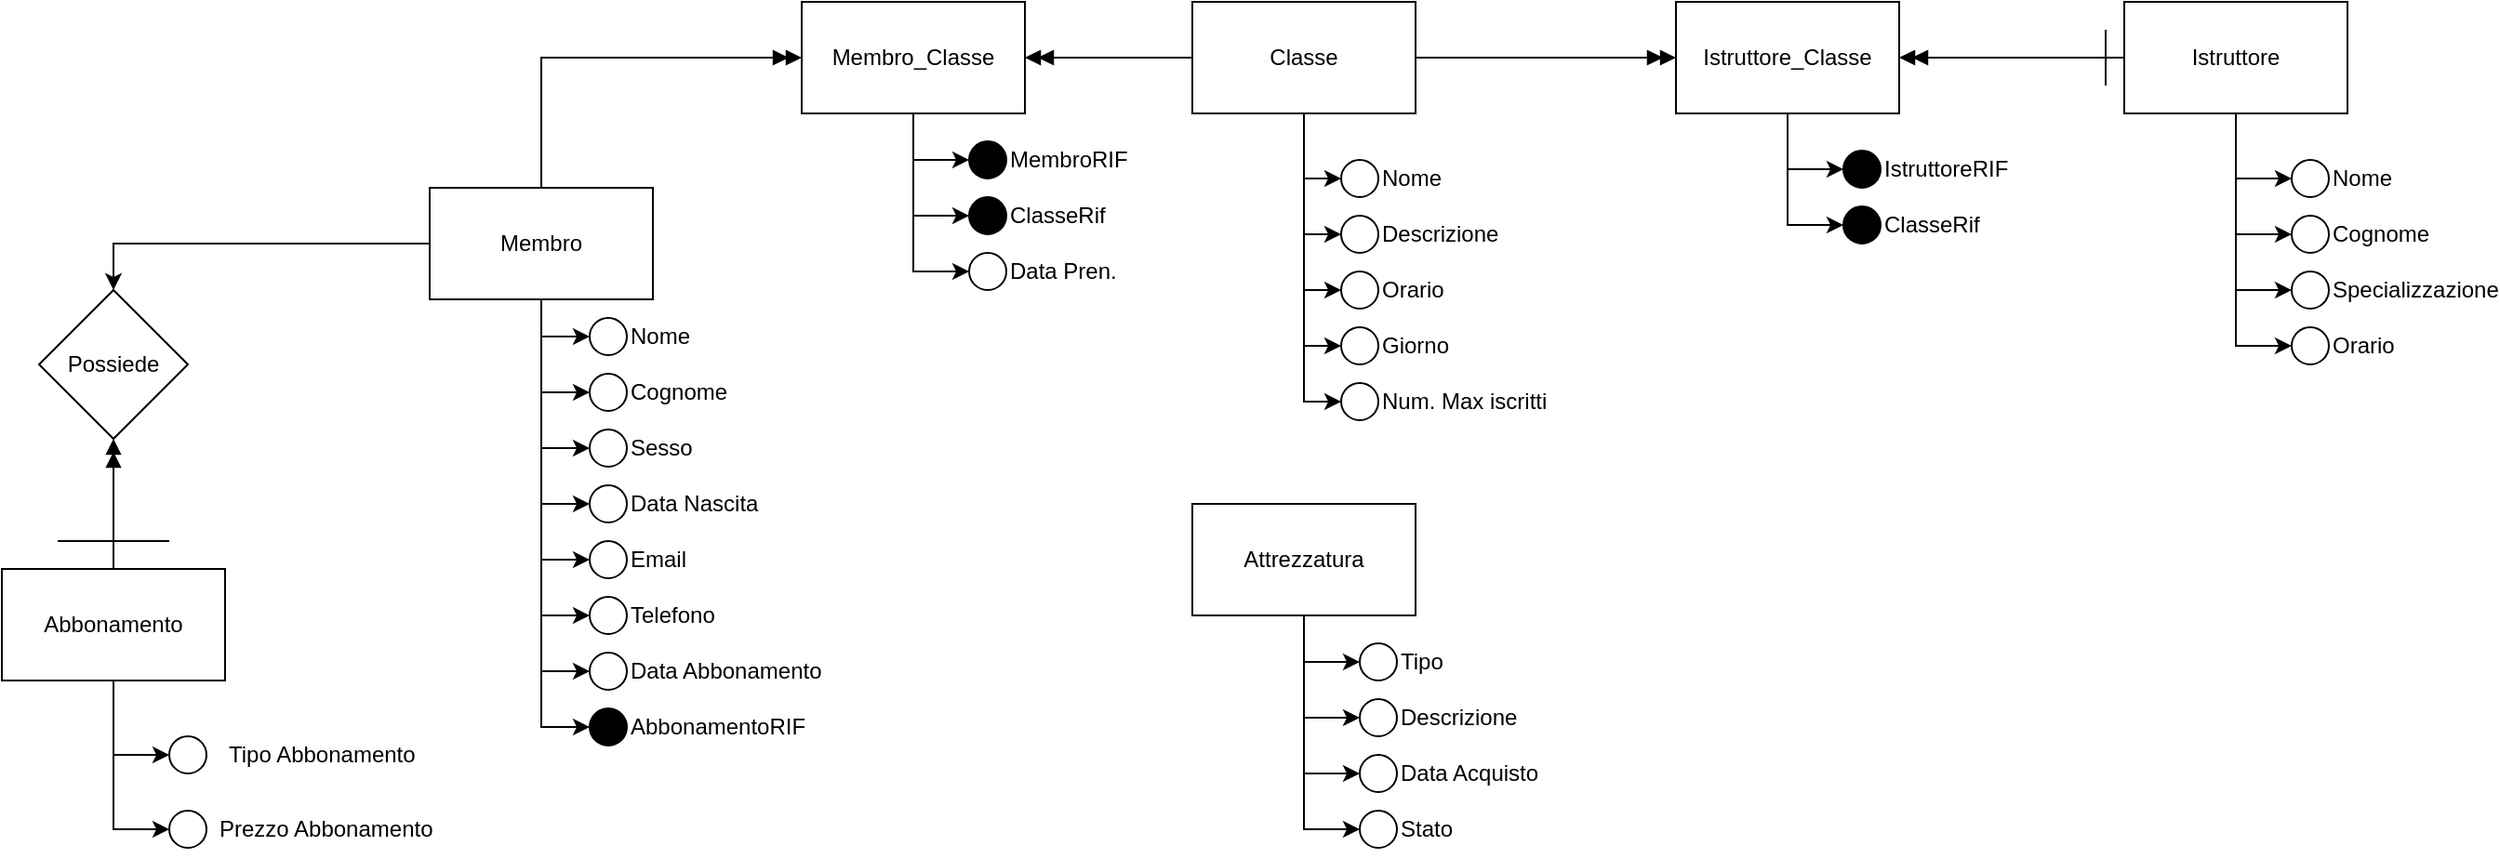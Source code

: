 <mxfile version="24.7.8">
  <diagram name="Pagina-1" id="VjisFKNmbGFbi1PLmi8l">
    <mxGraphModel dx="828" dy="614" grid="1" gridSize="10" guides="1" tooltips="1" connect="1" arrows="1" fold="1" page="1" pageScale="1" pageWidth="827" pageHeight="1169" math="0" shadow="0">
      <root>
        <mxCell id="0" />
        <mxCell id="1" parent="0" />
        <mxCell id="rUM88OqtOlYoHpX0Fr2X-74" value="" style="group" parent="1" vertex="1" connectable="0">
          <mxGeometry x="1151" y="130" width="190" height="200" as="geometry" />
        </mxCell>
        <mxCell id="rUM88OqtOlYoHpX0Fr2X-70" style="edgeStyle=orthogonalEdgeStyle;rounded=0;orthogonalLoop=1;jettySize=auto;html=1;exitX=0.5;exitY=1;exitDx=0;exitDy=0;entryX=0;entryY=0.5;entryDx=0;entryDy=0;" parent="rUM88OqtOlYoHpX0Fr2X-74" source="rUM88OqtOlYoHpX0Fr2X-61" target="rUM88OqtOlYoHpX0Fr2X-62" edge="1">
          <mxGeometry relative="1" as="geometry" />
        </mxCell>
        <mxCell id="rUM88OqtOlYoHpX0Fr2X-71" style="edgeStyle=orthogonalEdgeStyle;rounded=0;orthogonalLoop=1;jettySize=auto;html=1;exitX=0.5;exitY=1;exitDx=0;exitDy=0;entryX=0;entryY=0.5;entryDx=0;entryDy=0;" parent="rUM88OqtOlYoHpX0Fr2X-74" source="rUM88OqtOlYoHpX0Fr2X-61" target="rUM88OqtOlYoHpX0Fr2X-64" edge="1">
          <mxGeometry relative="1" as="geometry" />
        </mxCell>
        <mxCell id="rUM88OqtOlYoHpX0Fr2X-72" style="edgeStyle=orthogonalEdgeStyle;rounded=0;orthogonalLoop=1;jettySize=auto;html=1;exitX=0.5;exitY=1;exitDx=0;exitDy=0;entryX=0;entryY=0.5;entryDx=0;entryDy=0;" parent="rUM88OqtOlYoHpX0Fr2X-74" source="rUM88OqtOlYoHpX0Fr2X-61" target="rUM88OqtOlYoHpX0Fr2X-68" edge="1">
          <mxGeometry relative="1" as="geometry" />
        </mxCell>
        <mxCell id="rUM88OqtOlYoHpX0Fr2X-73" style="edgeStyle=orthogonalEdgeStyle;rounded=0;orthogonalLoop=1;jettySize=auto;html=1;exitX=0.5;exitY=1;exitDx=0;exitDy=0;entryX=0;entryY=0.5;entryDx=0;entryDy=0;" parent="rUM88OqtOlYoHpX0Fr2X-74" source="rUM88OqtOlYoHpX0Fr2X-61" target="rUM88OqtOlYoHpX0Fr2X-66" edge="1">
          <mxGeometry relative="1" as="geometry" />
        </mxCell>
        <mxCell id="rUM88OqtOlYoHpX0Fr2X-61" value="Istruttore" style="rounded=0;whiteSpace=wrap;html=1;" parent="rUM88OqtOlYoHpX0Fr2X-74" vertex="1">
          <mxGeometry width="120" height="60" as="geometry" />
        </mxCell>
        <mxCell id="rUM88OqtOlYoHpX0Fr2X-62" value="" style="ellipse;whiteSpace=wrap;html=1;aspect=fixed;" parent="rUM88OqtOlYoHpX0Fr2X-74" vertex="1">
          <mxGeometry x="90" y="85" width="20" height="20" as="geometry" />
        </mxCell>
        <mxCell id="rUM88OqtOlYoHpX0Fr2X-63" value="Nome" style="text;html=1;align=left;verticalAlign=middle;whiteSpace=wrap;rounded=0;" parent="rUM88OqtOlYoHpX0Fr2X-74" vertex="1">
          <mxGeometry x="110" y="80" width="60" height="30" as="geometry" />
        </mxCell>
        <mxCell id="rUM88OqtOlYoHpX0Fr2X-64" value="" style="ellipse;whiteSpace=wrap;html=1;aspect=fixed;" parent="rUM88OqtOlYoHpX0Fr2X-74" vertex="1">
          <mxGeometry x="90" y="115" width="20" height="20" as="geometry" />
        </mxCell>
        <mxCell id="rUM88OqtOlYoHpX0Fr2X-65" value="Cognome" style="text;html=1;align=left;verticalAlign=middle;whiteSpace=wrap;rounded=0;" parent="rUM88OqtOlYoHpX0Fr2X-74" vertex="1">
          <mxGeometry x="110" y="110" width="60" height="30" as="geometry" />
        </mxCell>
        <mxCell id="rUM88OqtOlYoHpX0Fr2X-66" value="" style="ellipse;whiteSpace=wrap;html=1;aspect=fixed;" parent="rUM88OqtOlYoHpX0Fr2X-74" vertex="1">
          <mxGeometry x="90" y="175" width="20" height="20" as="geometry" />
        </mxCell>
        <mxCell id="rUM88OqtOlYoHpX0Fr2X-67" value="Orario" style="text;html=1;align=left;verticalAlign=middle;whiteSpace=wrap;rounded=0;" parent="rUM88OqtOlYoHpX0Fr2X-74" vertex="1">
          <mxGeometry x="110" y="170" width="80" height="30" as="geometry" />
        </mxCell>
        <mxCell id="rUM88OqtOlYoHpX0Fr2X-68" value="" style="ellipse;whiteSpace=wrap;html=1;aspect=fixed;" parent="rUM88OqtOlYoHpX0Fr2X-74" vertex="1">
          <mxGeometry x="90" y="145" width="20" height="20" as="geometry" />
        </mxCell>
        <mxCell id="rUM88OqtOlYoHpX0Fr2X-69" value="Specializzazione" style="text;html=1;align=left;verticalAlign=middle;whiteSpace=wrap;rounded=0;" parent="rUM88OqtOlYoHpX0Fr2X-74" vertex="1">
          <mxGeometry x="110" y="140" width="60" height="30" as="geometry" />
        </mxCell>
        <mxCell id="rUM88OqtOlYoHpX0Fr2X-79" style="edgeStyle=orthogonalEdgeStyle;rounded=0;orthogonalLoop=1;jettySize=auto;html=1;exitX=1;exitY=0.5;exitDx=0;exitDy=0;entryX=0;entryY=0.5;entryDx=0;entryDy=0;endArrow=doubleBlock;endFill=1;" parent="1" source="rUM88OqtOlYoHpX0Fr2X-30" target="rUM88OqtOlYoHpX0Fr2X-81" edge="1">
          <mxGeometry relative="1" as="geometry">
            <mxPoint x="900" y="160" as="targetPoint" />
          </mxGeometry>
        </mxCell>
        <mxCell id="rUM88OqtOlYoHpX0Fr2X-80" value="" style="endArrow=none;html=1;rounded=0;" parent="1" edge="1">
          <mxGeometry width="50" height="50" relative="1" as="geometry">
            <mxPoint x="1141" y="175" as="sourcePoint" />
            <mxPoint x="1141" y="145" as="targetPoint" />
          </mxGeometry>
        </mxCell>
        <mxCell id="rUM88OqtOlYoHpX0Fr2X-93" style="edgeStyle=orthogonalEdgeStyle;rounded=0;orthogonalLoop=1;jettySize=auto;html=1;exitX=0;exitY=0.5;exitDx=0;exitDy=0;endArrow=doubleBlock;endFill=1;" parent="1" source="rUM88OqtOlYoHpX0Fr2X-30" target="rUM88OqtOlYoHpX0Fr2X-91" edge="1">
          <mxGeometry relative="1" as="geometry" />
        </mxCell>
        <mxCell id="rUM88OqtOlYoHpX0Fr2X-102" style="edgeStyle=orthogonalEdgeStyle;rounded=0;orthogonalLoop=1;jettySize=auto;html=1;exitX=0.5;exitY=1;exitDx=0;exitDy=0;entryX=0;entryY=0.5;entryDx=0;entryDy=0;" parent="1" source="rUM88OqtOlYoHpX0Fr2X-91" target="rUM88OqtOlYoHpX0Fr2X-97" edge="1">
          <mxGeometry relative="1" as="geometry">
            <Array as="points">
              <mxPoint x="500" y="215" />
            </Array>
          </mxGeometry>
        </mxCell>
        <mxCell id="rUM88OqtOlYoHpX0Fr2X-104" style="edgeStyle=orthogonalEdgeStyle;rounded=0;orthogonalLoop=1;jettySize=auto;html=1;exitX=0.5;exitY=1;exitDx=0;exitDy=0;entryX=0;entryY=0.5;entryDx=0;entryDy=0;" parent="1" source="rUM88OqtOlYoHpX0Fr2X-91" target="rUM88OqtOlYoHpX0Fr2X-98" edge="1">
          <mxGeometry relative="1" as="geometry" />
        </mxCell>
        <mxCell id="rUM88OqtOlYoHpX0Fr2X-107" style="edgeStyle=orthogonalEdgeStyle;rounded=0;orthogonalLoop=1;jettySize=auto;html=1;exitX=0.5;exitY=1;exitDx=0;exitDy=0;entryX=0;entryY=0.5;entryDx=0;entryDy=0;" parent="1" source="rUM88OqtOlYoHpX0Fr2X-91" target="rUM88OqtOlYoHpX0Fr2X-106" edge="1">
          <mxGeometry relative="1" as="geometry" />
        </mxCell>
        <mxCell id="rUM88OqtOlYoHpX0Fr2X-91" value="Membro_Classe" style="rounded=0;whiteSpace=wrap;html=1;" parent="1" vertex="1">
          <mxGeometry x="440" y="130" width="120" height="60" as="geometry" />
        </mxCell>
        <mxCell id="rUM88OqtOlYoHpX0Fr2X-96" style="edgeStyle=orthogonalEdgeStyle;rounded=0;orthogonalLoop=1;jettySize=auto;html=1;exitX=0.5;exitY=0;exitDx=0;exitDy=0;endArrow=doubleBlock;endFill=1;entryX=0;entryY=0.5;entryDx=0;entryDy=0;" parent="1" source="rUM88OqtOlYoHpX0Fr2X-1" target="rUM88OqtOlYoHpX0Fr2X-91" edge="1">
          <mxGeometry relative="1" as="geometry">
            <mxPoint x="410" y="190" as="targetPoint" />
          </mxGeometry>
        </mxCell>
        <mxCell id="rUM88OqtOlYoHpX0Fr2X-82" style="edgeStyle=orthogonalEdgeStyle;rounded=0;orthogonalLoop=1;jettySize=auto;html=1;exitX=0;exitY=0.5;exitDx=0;exitDy=0;entryX=1;entryY=0.5;entryDx=0;entryDy=0;endArrow=doubleBlock;endFill=1;" parent="1" source="rUM88OqtOlYoHpX0Fr2X-61" target="rUM88OqtOlYoHpX0Fr2X-81" edge="1">
          <mxGeometry relative="1" as="geometry">
            <mxPoint x="1040" y="160.167" as="targetPoint" />
          </mxGeometry>
        </mxCell>
        <mxCell id="rUM88OqtOlYoHpX0Fr2X-97" value="" style="ellipse;whiteSpace=wrap;html=1;aspect=fixed;fontColor=#000000;fillColor=#000000;" parent="1" vertex="1">
          <mxGeometry x="530" y="205" width="20" height="20" as="geometry" />
        </mxCell>
        <mxCell id="rUM88OqtOlYoHpX0Fr2X-98" value="" style="ellipse;whiteSpace=wrap;html=1;aspect=fixed;fontColor=#000000;fillColor=#000000;" parent="1" vertex="1">
          <mxGeometry x="530" y="235" width="20" height="20" as="geometry" />
        </mxCell>
        <mxCell id="rUM88OqtOlYoHpX0Fr2X-99" value="MembroRIF" style="text;html=1;align=left;verticalAlign=middle;whiteSpace=wrap;rounded=0;" parent="1" vertex="1">
          <mxGeometry x="550" y="200" width="60" height="30" as="geometry" />
        </mxCell>
        <mxCell id="rUM88OqtOlYoHpX0Fr2X-100" value="ClasseRif" style="text;html=1;align=left;verticalAlign=middle;whiteSpace=wrap;rounded=0;" parent="1" vertex="1">
          <mxGeometry x="550" y="230" width="60" height="30" as="geometry" />
        </mxCell>
        <mxCell id="rUM88OqtOlYoHpX0Fr2X-105" value="Data Pren." style="text;html=1;align=left;verticalAlign=middle;whiteSpace=wrap;rounded=0;" parent="1" vertex="1">
          <mxGeometry x="550" y="260" width="60" height="30" as="geometry" />
        </mxCell>
        <mxCell id="rUM88OqtOlYoHpX0Fr2X-106" value="" style="ellipse;whiteSpace=wrap;html=1;aspect=fixed;fontColor=#000000;fillColor=#FFFFFF;" parent="1" vertex="1">
          <mxGeometry x="530" y="265" width="20" height="20" as="geometry" />
        </mxCell>
        <mxCell id="rUM88OqtOlYoHpX0Fr2X-108" value="" style="group" parent="1" vertex="1" connectable="0">
          <mxGeometry x="650" y="130" width="210" height="230" as="geometry" />
        </mxCell>
        <mxCell id="rUM88OqtOlYoHpX0Fr2X-30" value="Classe" style="rounded=0;whiteSpace=wrap;html=1;" parent="rUM88OqtOlYoHpX0Fr2X-108" vertex="1">
          <mxGeometry width="120" height="60" as="geometry" />
        </mxCell>
        <mxCell id="rUM88OqtOlYoHpX0Fr2X-32" value="" style="ellipse;whiteSpace=wrap;html=1;aspect=fixed;" parent="rUM88OqtOlYoHpX0Fr2X-108" vertex="1">
          <mxGeometry x="80" y="85" width="20" height="20" as="geometry" />
        </mxCell>
        <mxCell id="rUM88OqtOlYoHpX0Fr2X-33" value="Nome" style="text;html=1;align=left;verticalAlign=middle;whiteSpace=wrap;rounded=0;" parent="rUM88OqtOlYoHpX0Fr2X-108" vertex="1">
          <mxGeometry x="100" y="80" width="40" height="30" as="geometry" />
        </mxCell>
        <mxCell id="rUM88OqtOlYoHpX0Fr2X-34" value="" style="ellipse;whiteSpace=wrap;html=1;aspect=fixed;" parent="rUM88OqtOlYoHpX0Fr2X-108" vertex="1">
          <mxGeometry x="80" y="115" width="20" height="20" as="geometry" />
        </mxCell>
        <mxCell id="rUM88OqtOlYoHpX0Fr2X-35" value="Descrizione" style="text;html=1;align=left;verticalAlign=middle;whiteSpace=wrap;rounded=0;" parent="rUM88OqtOlYoHpX0Fr2X-108" vertex="1">
          <mxGeometry x="100" y="110" width="70" height="30" as="geometry" />
        </mxCell>
        <mxCell id="rUM88OqtOlYoHpX0Fr2X-36" value="Orario" style="text;html=1;align=left;verticalAlign=middle;whiteSpace=wrap;rounded=0;" parent="rUM88OqtOlYoHpX0Fr2X-108" vertex="1">
          <mxGeometry x="100" y="140" width="70" height="30" as="geometry" />
        </mxCell>
        <mxCell id="rUM88OqtOlYoHpX0Fr2X-37" value="" style="ellipse;whiteSpace=wrap;html=1;aspect=fixed;" parent="rUM88OqtOlYoHpX0Fr2X-108" vertex="1">
          <mxGeometry x="80" y="145" width="20" height="20" as="geometry" />
        </mxCell>
        <mxCell id="rUM88OqtOlYoHpX0Fr2X-38" value="" style="ellipse;whiteSpace=wrap;html=1;aspect=fixed;" parent="rUM88OqtOlYoHpX0Fr2X-108" vertex="1">
          <mxGeometry x="80" y="175" width="20" height="20" as="geometry" />
        </mxCell>
        <mxCell id="rUM88OqtOlYoHpX0Fr2X-39" value="Giorno" style="text;html=1;align=left;verticalAlign=middle;whiteSpace=wrap;rounded=0;" parent="rUM88OqtOlYoHpX0Fr2X-108" vertex="1">
          <mxGeometry x="100" y="170" width="110" height="30" as="geometry" />
        </mxCell>
        <mxCell id="rUM88OqtOlYoHpX0Fr2X-54" value="" style="ellipse;whiteSpace=wrap;html=1;aspect=fixed;" parent="rUM88OqtOlYoHpX0Fr2X-108" vertex="1">
          <mxGeometry x="80" y="205" width="20" height="20" as="geometry" />
        </mxCell>
        <mxCell id="rUM88OqtOlYoHpX0Fr2X-55" value="Num. Max iscritti" style="text;html=1;align=left;verticalAlign=middle;whiteSpace=wrap;rounded=0;" parent="rUM88OqtOlYoHpX0Fr2X-108" vertex="1">
          <mxGeometry x="100" y="200" width="110" height="30" as="geometry" />
        </mxCell>
        <mxCell id="rUM88OqtOlYoHpX0Fr2X-41" style="edgeStyle=orthogonalEdgeStyle;rounded=0;orthogonalLoop=1;jettySize=auto;html=1;exitX=0.5;exitY=1;exitDx=0;exitDy=0;entryX=0;entryY=0.5;entryDx=0;entryDy=0;" parent="rUM88OqtOlYoHpX0Fr2X-108" source="rUM88OqtOlYoHpX0Fr2X-30" target="rUM88OqtOlYoHpX0Fr2X-32" edge="1">
          <mxGeometry relative="1" as="geometry" />
        </mxCell>
        <mxCell id="rUM88OqtOlYoHpX0Fr2X-42" style="edgeStyle=orthogonalEdgeStyle;rounded=0;orthogonalLoop=1;jettySize=auto;html=1;exitX=0.5;exitY=1;exitDx=0;exitDy=0;entryX=0;entryY=0.5;entryDx=0;entryDy=0;" parent="rUM88OqtOlYoHpX0Fr2X-108" source="rUM88OqtOlYoHpX0Fr2X-30" target="rUM88OqtOlYoHpX0Fr2X-34" edge="1">
          <mxGeometry relative="1" as="geometry" />
        </mxCell>
        <mxCell id="rUM88OqtOlYoHpX0Fr2X-43" style="edgeStyle=orthogonalEdgeStyle;rounded=0;orthogonalLoop=1;jettySize=auto;html=1;exitX=0.5;exitY=1;exitDx=0;exitDy=0;entryX=0;entryY=0.5;entryDx=0;entryDy=0;" parent="rUM88OqtOlYoHpX0Fr2X-108" source="rUM88OqtOlYoHpX0Fr2X-30" target="rUM88OqtOlYoHpX0Fr2X-37" edge="1">
          <mxGeometry relative="1" as="geometry" />
        </mxCell>
        <mxCell id="rUM88OqtOlYoHpX0Fr2X-44" style="edgeStyle=orthogonalEdgeStyle;rounded=0;orthogonalLoop=1;jettySize=auto;html=1;exitX=0.5;exitY=1;exitDx=0;exitDy=0;entryX=0;entryY=0.5;entryDx=0;entryDy=0;" parent="rUM88OqtOlYoHpX0Fr2X-108" source="rUM88OqtOlYoHpX0Fr2X-30" target="rUM88OqtOlYoHpX0Fr2X-38" edge="1">
          <mxGeometry relative="1" as="geometry" />
        </mxCell>
        <mxCell id="rUM88OqtOlYoHpX0Fr2X-58" style="edgeStyle=orthogonalEdgeStyle;rounded=0;orthogonalLoop=1;jettySize=auto;html=1;exitX=0.5;exitY=1;exitDx=0;exitDy=0;entryX=0;entryY=0.5;entryDx=0;entryDy=0;" parent="rUM88OqtOlYoHpX0Fr2X-108" source="rUM88OqtOlYoHpX0Fr2X-30" target="rUM88OqtOlYoHpX0Fr2X-54" edge="1">
          <mxGeometry relative="1" as="geometry" />
        </mxCell>
        <mxCell id="rUM88OqtOlYoHpX0Fr2X-109" value="" style="group" parent="1" vertex="1" connectable="0">
          <mxGeometry x="910" y="130" width="170" height="135" as="geometry" />
        </mxCell>
        <mxCell id="rUM88OqtOlYoHpX0Fr2X-81" value="Istruttore_Classe" style="rounded=0;whiteSpace=wrap;html=1;" parent="rUM88OqtOlYoHpX0Fr2X-109" vertex="1">
          <mxGeometry width="120" height="60" as="geometry" />
        </mxCell>
        <mxCell id="rUM88OqtOlYoHpX0Fr2X-56" value="" style="ellipse;whiteSpace=wrap;html=1;aspect=fixed;fontColor=#000000;fillColor=#000000;" parent="rUM88OqtOlYoHpX0Fr2X-109" vertex="1">
          <mxGeometry x="90" y="80" width="20" height="20" as="geometry" />
        </mxCell>
        <mxCell id="rUM88OqtOlYoHpX0Fr2X-86" value="" style="ellipse;whiteSpace=wrap;html=1;aspect=fixed;fontColor=#000000;fillColor=#000000;" parent="rUM88OqtOlYoHpX0Fr2X-109" vertex="1">
          <mxGeometry x="90" y="110" width="20" height="20" as="geometry" />
        </mxCell>
        <mxCell id="rUM88OqtOlYoHpX0Fr2X-87" value="IstruttoreRIF" style="text;html=1;align=left;verticalAlign=middle;whiteSpace=wrap;rounded=0;" parent="rUM88OqtOlYoHpX0Fr2X-109" vertex="1">
          <mxGeometry x="110" y="75" width="60" height="30" as="geometry" />
        </mxCell>
        <mxCell id="rUM88OqtOlYoHpX0Fr2X-88" value="ClasseRif" style="text;html=1;align=left;verticalAlign=middle;whiteSpace=wrap;rounded=0;" parent="rUM88OqtOlYoHpX0Fr2X-109" vertex="1">
          <mxGeometry x="110" y="105" width="60" height="30" as="geometry" />
        </mxCell>
        <mxCell id="rUM88OqtOlYoHpX0Fr2X-89" style="edgeStyle=orthogonalEdgeStyle;rounded=0;orthogonalLoop=1;jettySize=auto;html=1;exitX=0.5;exitY=1;exitDx=0;exitDy=0;entryX=0;entryY=0.5;entryDx=0;entryDy=0;" parent="rUM88OqtOlYoHpX0Fr2X-109" source="rUM88OqtOlYoHpX0Fr2X-81" target="rUM88OqtOlYoHpX0Fr2X-56" edge="1">
          <mxGeometry relative="1" as="geometry" />
        </mxCell>
        <mxCell id="rUM88OqtOlYoHpX0Fr2X-90" style="edgeStyle=orthogonalEdgeStyle;rounded=0;orthogonalLoop=1;jettySize=auto;html=1;exitX=0.5;exitY=1;exitDx=0;exitDy=0;entryX=0;entryY=0.5;entryDx=0;entryDy=0;" parent="rUM88OqtOlYoHpX0Fr2X-109" source="rUM88OqtOlYoHpX0Fr2X-81" target="rUM88OqtOlYoHpX0Fr2X-86" edge="1">
          <mxGeometry relative="1" as="geometry" />
        </mxCell>
        <mxCell id="rUM88OqtOlYoHpX0Fr2X-121" style="edgeStyle=orthogonalEdgeStyle;rounded=0;orthogonalLoop=1;jettySize=auto;html=1;exitX=0.5;exitY=1;exitDx=0;exitDy=0;entryX=0;entryY=0.5;entryDx=0;entryDy=0;" parent="1" source="rUM88OqtOlYoHpX0Fr2X-110" target="rUM88OqtOlYoHpX0Fr2X-113" edge="1">
          <mxGeometry relative="1" as="geometry">
            <Array as="points">
              <mxPoint x="710" y="485" />
            </Array>
          </mxGeometry>
        </mxCell>
        <mxCell id="rUM88OqtOlYoHpX0Fr2X-122" style="edgeStyle=orthogonalEdgeStyle;rounded=0;orthogonalLoop=1;jettySize=auto;html=1;exitX=0.5;exitY=1;exitDx=0;exitDy=0;entryX=0;entryY=0.5;entryDx=0;entryDy=0;" parent="1" source="rUM88OqtOlYoHpX0Fr2X-110" target="rUM88OqtOlYoHpX0Fr2X-115" edge="1">
          <mxGeometry relative="1" as="geometry" />
        </mxCell>
        <mxCell id="rUM88OqtOlYoHpX0Fr2X-123" style="edgeStyle=orthogonalEdgeStyle;rounded=0;orthogonalLoop=1;jettySize=auto;html=1;exitX=0.5;exitY=1;exitDx=0;exitDy=0;entryX=0;entryY=0.5;entryDx=0;entryDy=0;" parent="1" source="rUM88OqtOlYoHpX0Fr2X-110" target="rUM88OqtOlYoHpX0Fr2X-117" edge="1">
          <mxGeometry relative="1" as="geometry" />
        </mxCell>
        <mxCell id="rUM88OqtOlYoHpX0Fr2X-124" style="edgeStyle=orthogonalEdgeStyle;rounded=0;orthogonalLoop=1;jettySize=auto;html=1;exitX=0.5;exitY=1;exitDx=0;exitDy=0;entryX=0;entryY=0.5;entryDx=0;entryDy=0;" parent="1" source="rUM88OqtOlYoHpX0Fr2X-110" target="rUM88OqtOlYoHpX0Fr2X-119" edge="1">
          <mxGeometry relative="1" as="geometry" />
        </mxCell>
        <mxCell id="rUM88OqtOlYoHpX0Fr2X-110" value="Attrezzatura" style="rounded=0;whiteSpace=wrap;html=1;" parent="1" vertex="1">
          <mxGeometry x="650" y="400" width="120" height="60" as="geometry" />
        </mxCell>
        <mxCell id="rUM88OqtOlYoHpX0Fr2X-112" value="Tipo" style="text;html=1;align=left;verticalAlign=middle;whiteSpace=wrap;rounded=0;" parent="1" vertex="1">
          <mxGeometry x="760" y="470" width="60" height="30" as="geometry" />
        </mxCell>
        <mxCell id="rUM88OqtOlYoHpX0Fr2X-113" value="" style="ellipse;whiteSpace=wrap;html=1;aspect=fixed;fontColor=#000000;fillColor=#FFFFFF;" parent="1" vertex="1">
          <mxGeometry x="740" y="475" width="20" height="20" as="geometry" />
        </mxCell>
        <mxCell id="rUM88OqtOlYoHpX0Fr2X-114" value="Descrizione" style="text;html=1;align=left;verticalAlign=middle;whiteSpace=wrap;rounded=0;" parent="1" vertex="1">
          <mxGeometry x="760" y="500" width="60" height="30" as="geometry" />
        </mxCell>
        <mxCell id="rUM88OqtOlYoHpX0Fr2X-115" value="" style="ellipse;whiteSpace=wrap;html=1;aspect=fixed;fontColor=#000000;fillColor=#FFFFFF;" parent="1" vertex="1">
          <mxGeometry x="740" y="505" width="20" height="20" as="geometry" />
        </mxCell>
        <mxCell id="rUM88OqtOlYoHpX0Fr2X-116" value="Data Acquisto" style="text;html=1;align=left;verticalAlign=middle;whiteSpace=wrap;rounded=0;" parent="1" vertex="1">
          <mxGeometry x="760" y="530" width="80" height="30" as="geometry" />
        </mxCell>
        <mxCell id="rUM88OqtOlYoHpX0Fr2X-117" value="" style="ellipse;whiteSpace=wrap;html=1;aspect=fixed;fontColor=#000000;fillColor=#FFFFFF;" parent="1" vertex="1">
          <mxGeometry x="740" y="535" width="20" height="20" as="geometry" />
        </mxCell>
        <mxCell id="rUM88OqtOlYoHpX0Fr2X-118" value="Stato" style="text;html=1;align=left;verticalAlign=middle;whiteSpace=wrap;rounded=0;" parent="1" vertex="1">
          <mxGeometry x="760" y="560" width="60" height="30" as="geometry" />
        </mxCell>
        <mxCell id="rUM88OqtOlYoHpX0Fr2X-119" value="" style="ellipse;whiteSpace=wrap;html=1;aspect=fixed;fontColor=#000000;fillColor=#FFFFFF;" parent="1" vertex="1">
          <mxGeometry x="740" y="565" width="20" height="20" as="geometry" />
        </mxCell>
        <mxCell id="EYFSvsRWbTvfetg9jF0V-6" style="edgeStyle=orthogonalEdgeStyle;rounded=0;orthogonalLoop=1;jettySize=auto;html=1;exitX=0;exitY=0.5;exitDx=0;exitDy=0;entryX=0.5;entryY=0;entryDx=0;entryDy=0;" edge="1" parent="1" source="rUM88OqtOlYoHpX0Fr2X-1" target="EYFSvsRWbTvfetg9jF0V-5">
          <mxGeometry relative="1" as="geometry" />
        </mxCell>
        <mxCell id="EYFSvsRWbTvfetg9jF0V-18" style="edgeStyle=orthogonalEdgeStyle;rounded=0;orthogonalLoop=1;jettySize=auto;html=1;exitX=0.5;exitY=1;exitDx=0;exitDy=0;entryX=0;entryY=0.5;entryDx=0;entryDy=0;" edge="1" parent="1" source="rUM88OqtOlYoHpX0Fr2X-1" target="EYFSvsRWbTvfetg9jF0V-16">
          <mxGeometry relative="1" as="geometry" />
        </mxCell>
        <mxCell id="rUM88OqtOlYoHpX0Fr2X-1" value="Membro" style="rounded=0;whiteSpace=wrap;html=1;" parent="1" vertex="1">
          <mxGeometry x="240" y="230" width="120" height="60" as="geometry" />
        </mxCell>
        <mxCell id="rUM88OqtOlYoHpX0Fr2X-2" value="" style="ellipse;whiteSpace=wrap;html=1;aspect=fixed;" parent="1" vertex="1">
          <mxGeometry x="326" y="300" width="20" height="20" as="geometry" />
        </mxCell>
        <mxCell id="rUM88OqtOlYoHpX0Fr2X-3" value="Nome" style="text;html=1;align=left;verticalAlign=middle;whiteSpace=wrap;rounded=0;" parent="1" vertex="1">
          <mxGeometry x="346" y="295" width="60" height="30" as="geometry" />
        </mxCell>
        <mxCell id="rUM88OqtOlYoHpX0Fr2X-4" value="" style="ellipse;whiteSpace=wrap;html=1;aspect=fixed;" parent="1" vertex="1">
          <mxGeometry x="326" y="330" width="20" height="20" as="geometry" />
        </mxCell>
        <mxCell id="rUM88OqtOlYoHpX0Fr2X-5" value="Cognome" style="text;html=1;align=left;verticalAlign=middle;whiteSpace=wrap;rounded=0;" parent="1" vertex="1">
          <mxGeometry x="346" y="325" width="60" height="30" as="geometry" />
        </mxCell>
        <mxCell id="rUM88OqtOlYoHpX0Fr2X-7" value="" style="ellipse;whiteSpace=wrap;html=1;aspect=fixed;" parent="1" vertex="1">
          <mxGeometry x="326" y="390" width="20" height="20" as="geometry" />
        </mxCell>
        <mxCell id="rUM88OqtOlYoHpX0Fr2X-8" value="Data Nascita" style="text;html=1;align=left;verticalAlign=middle;whiteSpace=wrap;rounded=0;" parent="1" vertex="1">
          <mxGeometry x="346" y="385" width="80" height="30" as="geometry" />
        </mxCell>
        <mxCell id="rUM88OqtOlYoHpX0Fr2X-9" value="" style="ellipse;whiteSpace=wrap;html=1;aspect=fixed;" parent="1" vertex="1">
          <mxGeometry x="326" y="360" width="20" height="20" as="geometry" />
        </mxCell>
        <mxCell id="rUM88OqtOlYoHpX0Fr2X-10" value="Sesso" style="text;html=1;align=left;verticalAlign=middle;whiteSpace=wrap;rounded=0;" parent="1" vertex="1">
          <mxGeometry x="346" y="355" width="60" height="30" as="geometry" />
        </mxCell>
        <mxCell id="rUM88OqtOlYoHpX0Fr2X-11" value="Telefono" style="text;html=1;align=left;verticalAlign=middle;whiteSpace=wrap;rounded=0;" parent="1" vertex="1">
          <mxGeometry x="346" y="445" width="80" height="30" as="geometry" />
        </mxCell>
        <mxCell id="rUM88OqtOlYoHpX0Fr2X-12" value="Email" style="text;html=1;align=left;verticalAlign=middle;whiteSpace=wrap;rounded=0;" parent="1" vertex="1">
          <mxGeometry x="346" y="415" width="60" height="30" as="geometry" />
        </mxCell>
        <mxCell id="rUM88OqtOlYoHpX0Fr2X-13" value="" style="ellipse;whiteSpace=wrap;html=1;aspect=fixed;" parent="1" vertex="1">
          <mxGeometry x="326" y="420" width="20" height="20" as="geometry" />
        </mxCell>
        <mxCell id="rUM88OqtOlYoHpX0Fr2X-14" value="" style="ellipse;whiteSpace=wrap;html=1;aspect=fixed;" parent="1" vertex="1">
          <mxGeometry x="326" y="450" width="20" height="20" as="geometry" />
        </mxCell>
        <mxCell id="rUM88OqtOlYoHpX0Fr2X-15" value="" style="ellipse;whiteSpace=wrap;html=1;aspect=fixed;" parent="1" vertex="1">
          <mxGeometry x="326" y="480" width="20" height="20" as="geometry" />
        </mxCell>
        <mxCell id="rUM88OqtOlYoHpX0Fr2X-16" value="Data Abbonamento" style="text;html=1;align=left;verticalAlign=middle;whiteSpace=wrap;rounded=0;" parent="1" vertex="1">
          <mxGeometry x="346" y="475" width="110" height="30" as="geometry" />
        </mxCell>
        <mxCell id="rUM88OqtOlYoHpX0Fr2X-17" style="edgeStyle=orthogonalEdgeStyle;rounded=0;orthogonalLoop=1;jettySize=auto;html=1;exitX=0.5;exitY=1;exitDx=0;exitDy=0;entryX=0;entryY=0.5;entryDx=0;entryDy=0;" parent="1" source="rUM88OqtOlYoHpX0Fr2X-1" target="rUM88OqtOlYoHpX0Fr2X-2" edge="1">
          <mxGeometry relative="1" as="geometry">
            <Array as="points">
              <mxPoint x="300" y="310" />
            </Array>
          </mxGeometry>
        </mxCell>
        <mxCell id="rUM88OqtOlYoHpX0Fr2X-19" style="edgeStyle=orthogonalEdgeStyle;rounded=0;orthogonalLoop=1;jettySize=auto;html=1;exitX=0.5;exitY=1;exitDx=0;exitDy=0;entryX=0;entryY=0.5;entryDx=0;entryDy=0;" parent="1" source="rUM88OqtOlYoHpX0Fr2X-1" target="rUM88OqtOlYoHpX0Fr2X-4" edge="1">
          <mxGeometry relative="1" as="geometry" />
        </mxCell>
        <mxCell id="rUM88OqtOlYoHpX0Fr2X-21" style="edgeStyle=orthogonalEdgeStyle;rounded=0;orthogonalLoop=1;jettySize=auto;html=1;exitX=0.5;exitY=1;exitDx=0;exitDy=0;entryX=0;entryY=0.5;entryDx=0;entryDy=0;" parent="1" source="rUM88OqtOlYoHpX0Fr2X-1" target="rUM88OqtOlYoHpX0Fr2X-7" edge="1">
          <mxGeometry relative="1" as="geometry" />
        </mxCell>
        <mxCell id="rUM88OqtOlYoHpX0Fr2X-20" style="edgeStyle=orthogonalEdgeStyle;rounded=0;orthogonalLoop=1;jettySize=auto;html=1;exitX=0.5;exitY=1;exitDx=0;exitDy=0;entryX=0;entryY=0.5;entryDx=0;entryDy=0;" parent="1" source="rUM88OqtOlYoHpX0Fr2X-1" target="rUM88OqtOlYoHpX0Fr2X-9" edge="1">
          <mxGeometry relative="1" as="geometry" />
        </mxCell>
        <mxCell id="rUM88OqtOlYoHpX0Fr2X-22" style="edgeStyle=orthogonalEdgeStyle;rounded=0;orthogonalLoop=1;jettySize=auto;html=1;exitX=0.5;exitY=1;exitDx=0;exitDy=0;entryX=0;entryY=0.5;entryDx=0;entryDy=0;" parent="1" source="rUM88OqtOlYoHpX0Fr2X-1" target="rUM88OqtOlYoHpX0Fr2X-13" edge="1">
          <mxGeometry relative="1" as="geometry" />
        </mxCell>
        <mxCell id="rUM88OqtOlYoHpX0Fr2X-23" style="edgeStyle=orthogonalEdgeStyle;rounded=0;orthogonalLoop=1;jettySize=auto;html=1;exitX=0.5;exitY=1;exitDx=0;exitDy=0;entryX=0;entryY=0.5;entryDx=0;entryDy=0;" parent="1" source="rUM88OqtOlYoHpX0Fr2X-1" target="rUM88OqtOlYoHpX0Fr2X-14" edge="1">
          <mxGeometry relative="1" as="geometry" />
        </mxCell>
        <mxCell id="rUM88OqtOlYoHpX0Fr2X-24" style="edgeStyle=orthogonalEdgeStyle;rounded=0;orthogonalLoop=1;jettySize=auto;html=1;exitX=0.5;exitY=1;exitDx=0;exitDy=0;entryX=0;entryY=0.5;entryDx=0;entryDy=0;" parent="1" source="rUM88OqtOlYoHpX0Fr2X-1" target="rUM88OqtOlYoHpX0Fr2X-15" edge="1">
          <mxGeometry relative="1" as="geometry" />
        </mxCell>
        <mxCell id="EYFSvsRWbTvfetg9jF0V-7" style="edgeStyle=orthogonalEdgeStyle;rounded=0;orthogonalLoop=1;jettySize=auto;html=1;exitX=0.5;exitY=0;exitDx=0;exitDy=0;entryX=0.5;entryY=1;entryDx=0;entryDy=0;endArrow=doubleBlock;endFill=1;" edge="1" parent="1" source="EYFSvsRWbTvfetg9jF0V-1" target="EYFSvsRWbTvfetg9jF0V-5">
          <mxGeometry relative="1" as="geometry" />
        </mxCell>
        <mxCell id="EYFSvsRWbTvfetg9jF0V-5" value="Possiede" style="rhombus;whiteSpace=wrap;html=1;" vertex="1" parent="1">
          <mxGeometry x="30" y="285" width="80" height="80" as="geometry" />
        </mxCell>
        <mxCell id="EYFSvsRWbTvfetg9jF0V-16" value="" style="ellipse;whiteSpace=wrap;html=1;aspect=fixed;fillColor=#000000;" vertex="1" parent="1">
          <mxGeometry x="326" y="510" width="20" height="20" as="geometry" />
        </mxCell>
        <mxCell id="EYFSvsRWbTvfetg9jF0V-17" value="AbbonamentoRIF" style="text;html=1;align=left;verticalAlign=middle;whiteSpace=wrap;rounded=0;" vertex="1" parent="1">
          <mxGeometry x="346" y="505" width="110" height="30" as="geometry" />
        </mxCell>
        <mxCell id="EYFSvsRWbTvfetg9jF0V-21" value="" style="group" vertex="1" connectable="0" parent="1">
          <mxGeometry x="10" y="420" width="235" height="170" as="geometry" />
        </mxCell>
        <mxCell id="rUM88OqtOlYoHpX0Fr2X-26" value="" style="ellipse;whiteSpace=wrap;html=1;aspect=fixed;" parent="EYFSvsRWbTvfetg9jF0V-21" vertex="1">
          <mxGeometry x="90" y="105" width="20" height="20" as="geometry" />
        </mxCell>
        <mxCell id="rUM88OqtOlYoHpX0Fr2X-27" value="Tipo Abbonamento" style="text;html=1;align=left;verticalAlign=middle;whiteSpace=wrap;rounded=0;" parent="EYFSvsRWbTvfetg9jF0V-21" vertex="1">
          <mxGeometry x="120" y="100" width="110" height="30" as="geometry" />
        </mxCell>
        <mxCell id="EYFSvsRWbTvfetg9jF0V-1" value="Abbonamento" style="rounded=0;whiteSpace=wrap;html=1;" vertex="1" parent="EYFSvsRWbTvfetg9jF0V-21">
          <mxGeometry y="15" width="120" height="60" as="geometry" />
        </mxCell>
        <mxCell id="EYFSvsRWbTvfetg9jF0V-3" value="" style="ellipse;whiteSpace=wrap;html=1;aspect=fixed;" vertex="1" parent="EYFSvsRWbTvfetg9jF0V-21">
          <mxGeometry x="90" y="145" width="20" height="20" as="geometry" />
        </mxCell>
        <mxCell id="EYFSvsRWbTvfetg9jF0V-4" value="Prezzo Abbonamento" style="text;html=1;align=left;verticalAlign=middle;whiteSpace=wrap;rounded=0;" vertex="1" parent="EYFSvsRWbTvfetg9jF0V-21">
          <mxGeometry x="115" y="140" width="120" height="30" as="geometry" />
        </mxCell>
        <mxCell id="EYFSvsRWbTvfetg9jF0V-15" value="" style="endArrow=none;html=1;rounded=0;" edge="1" parent="EYFSvsRWbTvfetg9jF0V-21">
          <mxGeometry width="50" height="50" relative="1" as="geometry">
            <mxPoint x="30" as="sourcePoint" />
            <mxPoint x="90" as="targetPoint" />
            <Array as="points">
              <mxPoint x="60" />
            </Array>
          </mxGeometry>
        </mxCell>
        <mxCell id="EYFSvsRWbTvfetg9jF0V-13" style="edgeStyle=orthogonalEdgeStyle;rounded=0;orthogonalLoop=1;jettySize=auto;html=1;exitX=0.5;exitY=1;exitDx=0;exitDy=0;entryX=0;entryY=0.5;entryDx=0;entryDy=0;" edge="1" parent="EYFSvsRWbTvfetg9jF0V-21" source="EYFSvsRWbTvfetg9jF0V-1" target="rUM88OqtOlYoHpX0Fr2X-26">
          <mxGeometry relative="1" as="geometry" />
        </mxCell>
        <mxCell id="EYFSvsRWbTvfetg9jF0V-14" style="edgeStyle=orthogonalEdgeStyle;rounded=0;orthogonalLoop=1;jettySize=auto;html=1;exitX=0.5;exitY=1;exitDx=0;exitDy=0;entryX=0;entryY=0.5;entryDx=0;entryDy=0;" edge="1" parent="EYFSvsRWbTvfetg9jF0V-21" source="EYFSvsRWbTvfetg9jF0V-1" target="EYFSvsRWbTvfetg9jF0V-3">
          <mxGeometry relative="1" as="geometry" />
        </mxCell>
      </root>
    </mxGraphModel>
  </diagram>
</mxfile>
